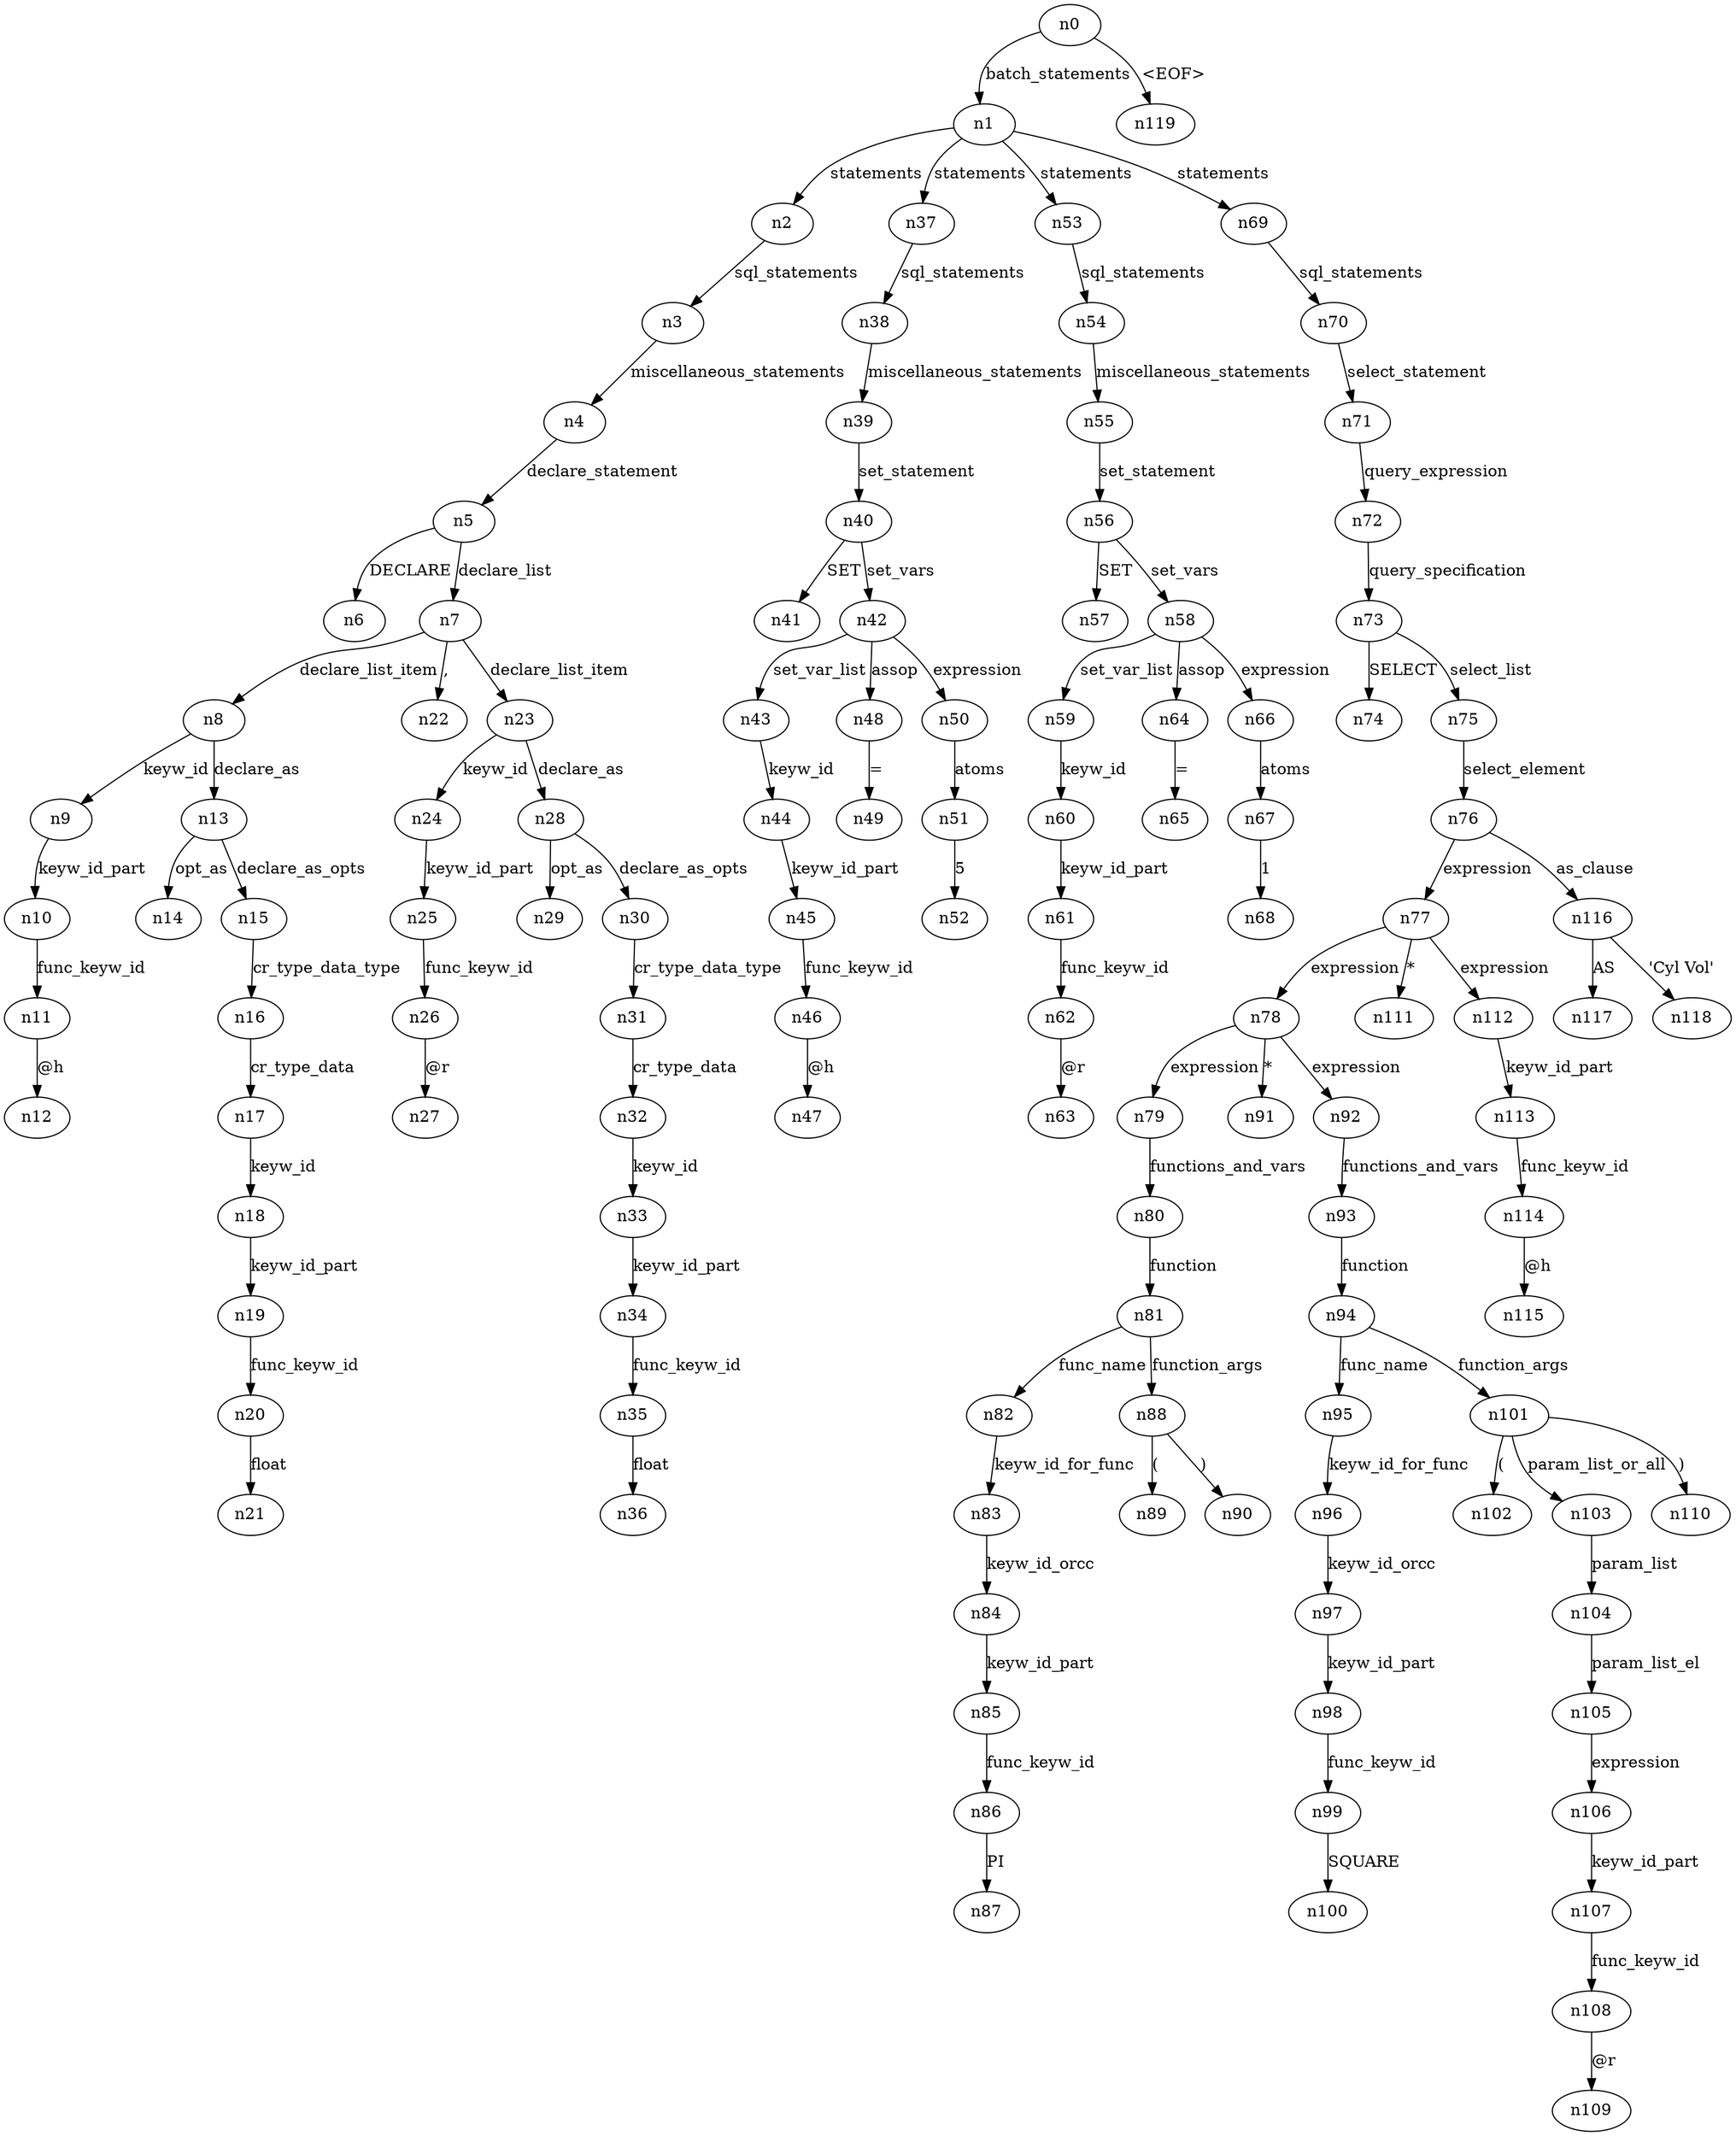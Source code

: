 digraph ParseTree {
  n0 -> n1 [label="batch_statements"];
  n1 -> n2 [label="statements"];
  n2 -> n3 [label="sql_statements"];
  n3 -> n4 [label="miscellaneous_statements"];
  n4 -> n5 [label="declare_statement"];
  n5 -> n6 [label="DECLARE"];
  n5 -> n7 [label="declare_list"];
  n7 -> n8 [label="declare_list_item"];
  n8 -> n9 [label="keyw_id"];
  n9 -> n10 [label="keyw_id_part"];
  n10 -> n11 [label="func_keyw_id"];
  n11 -> n12 [label="@h"];
  n8 -> n13 [label="declare_as"];
  n13 -> n14 [label="opt_as"];
  n13 -> n15 [label="declare_as_opts"];
  n15 -> n16 [label="cr_type_data_type"];
  n16 -> n17 [label="cr_type_data"];
  n17 -> n18 [label="keyw_id"];
  n18 -> n19 [label="keyw_id_part"];
  n19 -> n20 [label="func_keyw_id"];
  n20 -> n21 [label="float"];
  n7 -> n22 [label=","];
  n7 -> n23 [label="declare_list_item"];
  n23 -> n24 [label="keyw_id"];
  n24 -> n25 [label="keyw_id_part"];
  n25 -> n26 [label="func_keyw_id"];
  n26 -> n27 [label="@r"];
  n23 -> n28 [label="declare_as"];
  n28 -> n29 [label="opt_as"];
  n28 -> n30 [label="declare_as_opts"];
  n30 -> n31 [label="cr_type_data_type"];
  n31 -> n32 [label="cr_type_data"];
  n32 -> n33 [label="keyw_id"];
  n33 -> n34 [label="keyw_id_part"];
  n34 -> n35 [label="func_keyw_id"];
  n35 -> n36 [label="float"];
  n1 -> n37 [label="statements"];
  n37 -> n38 [label="sql_statements"];
  n38 -> n39 [label="miscellaneous_statements"];
  n39 -> n40 [label="set_statement"];
  n40 -> n41 [label="SET"];
  n40 -> n42 [label="set_vars"];
  n42 -> n43 [label="set_var_list"];
  n43 -> n44 [label="keyw_id"];
  n44 -> n45 [label="keyw_id_part"];
  n45 -> n46 [label="func_keyw_id"];
  n46 -> n47 [label="@h"];
  n42 -> n48 [label="assop"];
  n48 -> n49 [label="="];
  n42 -> n50 [label="expression"];
  n50 -> n51 [label="atoms"];
  n51 -> n52 [label="5"];
  n1 -> n53 [label="statements"];
  n53 -> n54 [label="sql_statements"];
  n54 -> n55 [label="miscellaneous_statements"];
  n55 -> n56 [label="set_statement"];
  n56 -> n57 [label="SET"];
  n56 -> n58 [label="set_vars"];
  n58 -> n59 [label="set_var_list"];
  n59 -> n60 [label="keyw_id"];
  n60 -> n61 [label="keyw_id_part"];
  n61 -> n62 [label="func_keyw_id"];
  n62 -> n63 [label="@r"];
  n58 -> n64 [label="assop"];
  n64 -> n65 [label="="];
  n58 -> n66 [label="expression"];
  n66 -> n67 [label="atoms"];
  n67 -> n68 [label="1"];
  n1 -> n69 [label="statements"];
  n69 -> n70 [label="sql_statements"];
  n70 -> n71 [label="select_statement"];
  n71 -> n72 [label="query_expression"];
  n72 -> n73 [label="query_specification"];
  n73 -> n74 [label="SELECT"];
  n73 -> n75 [label="select_list"];
  n75 -> n76 [label="select_element"];
  n76 -> n77 [label="expression"];
  n77 -> n78 [label="expression"];
  n78 -> n79 [label="expression"];
  n79 -> n80 [label="functions_and_vars"];
  n80 -> n81 [label="function"];
  n81 -> n82 [label="func_name"];
  n82 -> n83 [label="keyw_id_for_func"];
  n83 -> n84 [label="keyw_id_orcc"];
  n84 -> n85 [label="keyw_id_part"];
  n85 -> n86 [label="func_keyw_id"];
  n86 -> n87 [label="PI"];
  n81 -> n88 [label="function_args"];
  n88 -> n89 [label="("];
  n88 -> n90 [label=")"];
  n78 -> n91 [label="*"];
  n78 -> n92 [label="expression"];
  n92 -> n93 [label="functions_and_vars"];
  n93 -> n94 [label="function"];
  n94 -> n95 [label="func_name"];
  n95 -> n96 [label="keyw_id_for_func"];
  n96 -> n97 [label="keyw_id_orcc"];
  n97 -> n98 [label="keyw_id_part"];
  n98 -> n99 [label="func_keyw_id"];
  n99 -> n100 [label="SQUARE"];
  n94 -> n101 [label="function_args"];
  n101 -> n102 [label="("];
  n101 -> n103 [label="param_list_or_all"];
  n103 -> n104 [label="param_list"];
  n104 -> n105 [label="param_list_el"];
  n105 -> n106 [label="expression"];
  n106 -> n107 [label="keyw_id_part"];
  n107 -> n108 [label="func_keyw_id"];
  n108 -> n109 [label="@r"];
  n101 -> n110 [label=")"];
  n77 -> n111 [label="*"];
  n77 -> n112 [label="expression"];
  n112 -> n113 [label="keyw_id_part"];
  n113 -> n114 [label="func_keyw_id"];
  n114 -> n115 [label="@h"];
  n76 -> n116 [label="as_clause"];
  n116 -> n117 [label="AS"];
  n116 -> n118 [label="'Cyl Vol'"];
  n0 -> n119 [label="<EOF>"];
}